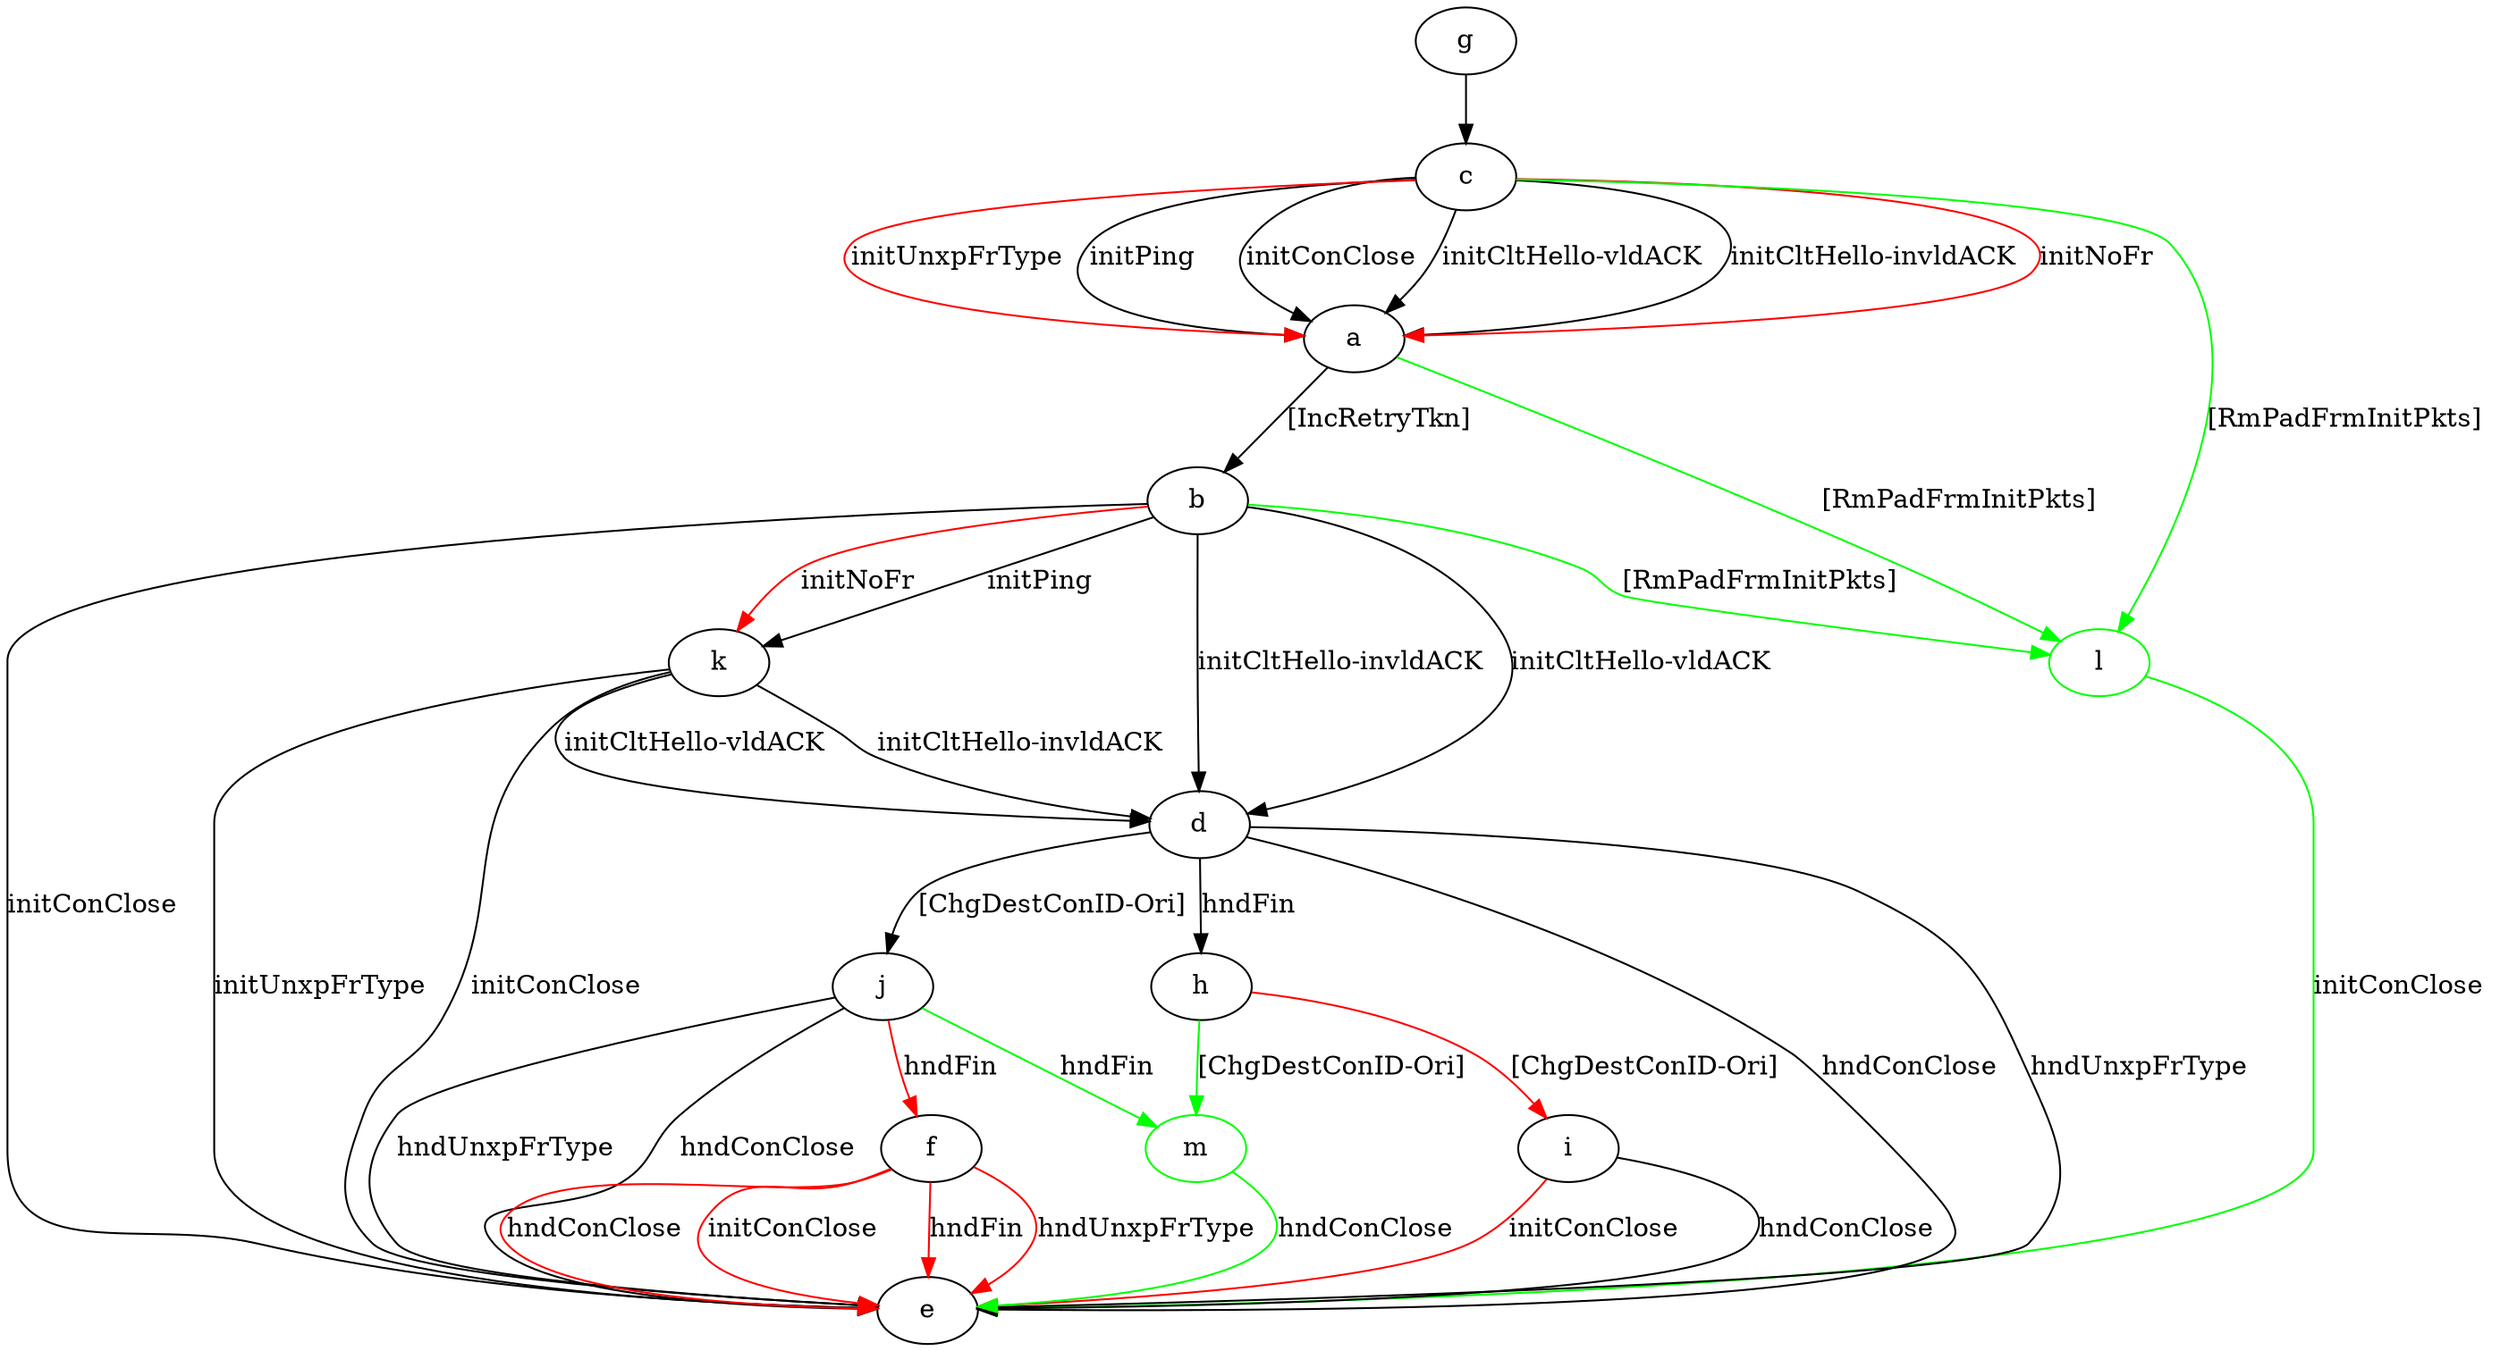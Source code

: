 digraph "" {
	a -> b	[key=0,
		label="[IncRetryTkn] "];
	l	[color=green];
	a -> l	[key=0,
		color=green,
		label="[RmPadFrmInitPkts] "];
	b -> d	[key=0,
		label="initCltHello-vldACK "];
	b -> d	[key=1,
		label="initCltHello-invldACK "];
	b -> e	[key=0,
		label="initConClose "];
	b -> k	[key=0,
		label="initPing "];
	b -> k	[key=1,
		color=red,
		label="initNoFr "];
	b -> l	[key=0,
		color=green,
		label="[RmPadFrmInitPkts] "];
	c -> a	[key=0,
		label="initPing "];
	c -> a	[key=1,
		label="initConClose "];
	c -> a	[key=2,
		label="initCltHello-vldACK "];
	c -> a	[key=3,
		label="initCltHello-invldACK "];
	c -> a	[key=4,
		color=red,
		label="initNoFr "];
	c -> a	[key=5,
		color=red,
		label="initUnxpFrType "];
	c -> l	[key=0,
		color=green,
		label="[RmPadFrmInitPkts] "];
	d -> e	[key=0,
		label="hndUnxpFrType "];
	d -> e	[key=1,
		label="hndConClose "];
	d -> h	[key=0,
		label="hndFin "];
	d -> j	[key=0,
		label="[ChgDestConID-Ori] "];
	f -> e	[key=0,
		color=red,
		label="initConClose "];
	f -> e	[key=1,
		color=red,
		label="hndFin "];
	f -> e	[key=2,
		color=red,
		label="hndUnxpFrType "];
	f -> e	[key=3,
		color=red,
		label="hndConClose "];
	g -> c	[key=0];
	h -> i	[key=0,
		color=red,
		label="[ChgDestConID-Ori] "];
	m	[color=green];
	h -> m	[key=0,
		color=green,
		label="[ChgDestConID-Ori] "];
	i -> e	[key=0,
		label="hndConClose "];
	i -> e	[key=1,
		color=red,
		label="initConClose "];
	j -> e	[key=0,
		label="hndUnxpFrType "];
	j -> e	[key=1,
		label="hndConClose "];
	j -> f	[key=0,
		color=red,
		label="hndFin "];
	j -> m	[key=0,
		color=green,
		label="hndFin "];
	k -> d	[key=0,
		label="initCltHello-vldACK "];
	k -> d	[key=1,
		label="initCltHello-invldACK "];
	k -> e	[key=0,
		label="initConClose "];
	k -> e	[key=1,
		label="initUnxpFrType "];
	l -> e	[key=0,
		color=green,
		label="initConClose "];
	m -> e	[key=0,
		color=green,
		label="hndConClose "];
}
